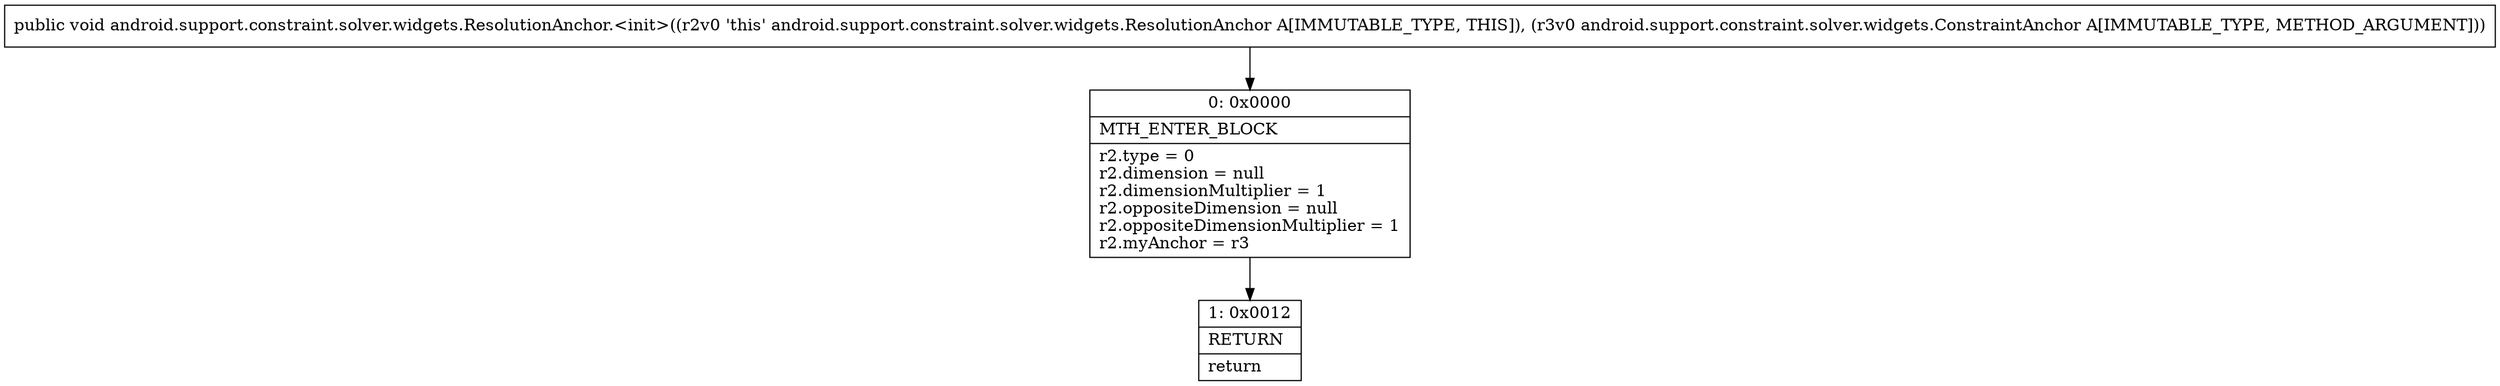 digraph "CFG forandroid.support.constraint.solver.widgets.ResolutionAnchor.\<init\>(Landroid\/support\/constraint\/solver\/widgets\/ConstraintAnchor;)V" {
Node_0 [shape=record,label="{0\:\ 0x0000|MTH_ENTER_BLOCK\l|r2.type = 0\lr2.dimension = null\lr2.dimensionMultiplier = 1\lr2.oppositeDimension = null\lr2.oppositeDimensionMultiplier = 1\lr2.myAnchor = r3\l}"];
Node_1 [shape=record,label="{1\:\ 0x0012|RETURN\l|return\l}"];
MethodNode[shape=record,label="{public void android.support.constraint.solver.widgets.ResolutionAnchor.\<init\>((r2v0 'this' android.support.constraint.solver.widgets.ResolutionAnchor A[IMMUTABLE_TYPE, THIS]), (r3v0 android.support.constraint.solver.widgets.ConstraintAnchor A[IMMUTABLE_TYPE, METHOD_ARGUMENT])) }"];
MethodNode -> Node_0;
Node_0 -> Node_1;
}


